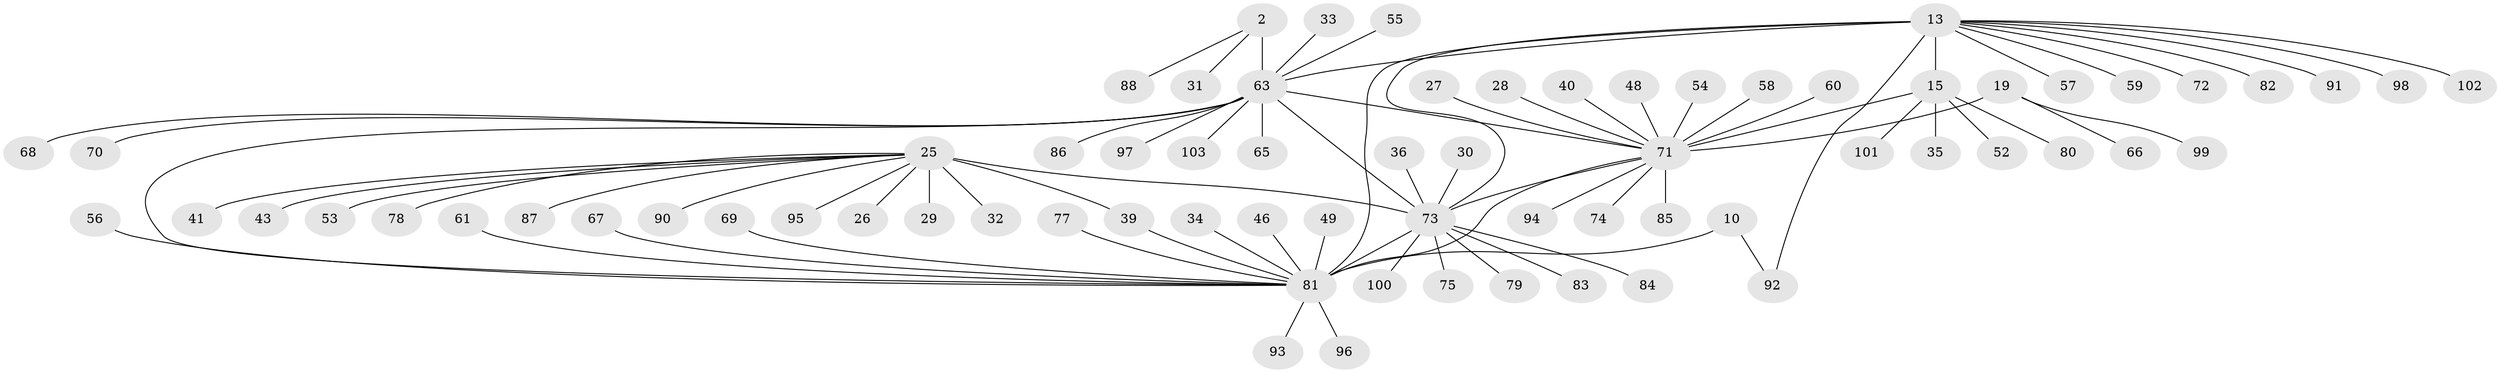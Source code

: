 // original degree distribution, {5: 0.038834951456310676, 13: 0.009708737864077669, 7: 0.009708737864077669, 8: 0.05825242718446602, 9: 0.04854368932038835, 12: 0.009708737864077669, 4: 0.02912621359223301, 10: 0.02912621359223301, 6: 0.019417475728155338, 1: 0.6213592233009708, 2: 0.11650485436893204, 3: 0.009708737864077669}
// Generated by graph-tools (version 1.1) at 2025/58/03/04/25 21:58:59]
// undirected, 72 vertices, 79 edges
graph export_dot {
graph [start="1"]
  node [color=gray90,style=filled];
  2 [super="+1"];
  10 [super="+8"];
  13 [super="+11+12"];
  15 [super="+14"];
  19 [super="+17"];
  25 [super="+23"];
  26;
  27;
  28;
  29;
  30;
  31;
  32;
  33;
  34;
  35;
  36;
  39;
  40;
  41;
  43;
  46;
  48;
  49;
  52;
  53;
  54;
  55;
  56;
  57;
  58;
  59;
  60;
  61;
  63 [super="+3+42+5+51"];
  65;
  66;
  67;
  68;
  69;
  70;
  71 [super="+20"];
  72;
  73 [super="+47+24"];
  74;
  75;
  77;
  78;
  79;
  80;
  81 [super="+9"];
  82;
  83;
  84 [super="+62"];
  85;
  86 [super="+76"];
  87;
  88;
  90;
  91;
  92;
  93;
  94 [super="+37"];
  95;
  96;
  97;
  98 [super="+50"];
  99;
  100;
  101;
  102 [super="+38"];
  103 [super="+89"];
  2 -- 88;
  2 -- 31;
  2 -- 63 [weight=6];
  10 -- 92;
  10 -- 81 [weight=6];
  13 -- 15 [weight=6];
  13 -- 57;
  13 -- 59;
  13 -- 72;
  13 -- 81 [weight=2];
  13 -- 82;
  13 -- 63 [weight=3];
  13 -- 102;
  13 -- 98;
  13 -- 91;
  13 -- 92;
  13 -- 73;
  15 -- 35;
  15 -- 52;
  15 -- 101;
  15 -- 80;
  15 -- 71;
  19 -- 66;
  19 -- 99;
  19 -- 71 [weight=6];
  25 -- 41;
  25 -- 43;
  25 -- 87;
  25 -- 90;
  25 -- 95;
  25 -- 32;
  25 -- 39;
  25 -- 78;
  25 -- 53;
  25 -- 26;
  25 -- 29;
  25 -- 73 [weight=6];
  27 -- 71;
  28 -- 71;
  30 -- 73;
  33 -- 63;
  34 -- 81;
  36 -- 73;
  39 -- 81;
  40 -- 71;
  46 -- 81;
  48 -- 71;
  49 -- 81;
  54 -- 71;
  55 -- 63;
  56 -- 81;
  58 -- 71;
  60 -- 71;
  61 -- 81;
  63 -- 97;
  63 -- 71 [weight=2];
  63 -- 103;
  63 -- 86;
  63 -- 81;
  63 -- 65;
  63 -- 68;
  63 -- 70;
  63 -- 73;
  67 -- 81;
  69 -- 81;
  71 -- 73;
  71 -- 74;
  71 -- 81;
  71 -- 85;
  71 -- 94;
  73 -- 81 [weight=2];
  73 -- 100;
  73 -- 75;
  73 -- 79;
  73 -- 83;
  73 -- 84;
  77 -- 81;
  81 -- 93;
  81 -- 96;
}
